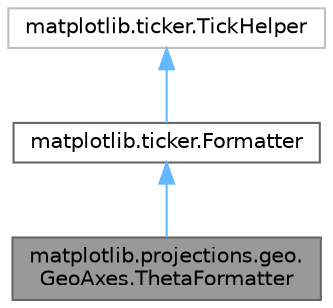 digraph "matplotlib.projections.geo.GeoAxes.ThetaFormatter"
{
 // LATEX_PDF_SIZE
  bgcolor="transparent";
  edge [fontname=Helvetica,fontsize=10,labelfontname=Helvetica,labelfontsize=10];
  node [fontname=Helvetica,fontsize=10,shape=box,height=0.2,width=0.4];
  Node1 [id="Node000001",label="matplotlib.projections.geo.\lGeoAxes.ThetaFormatter",height=0.2,width=0.4,color="gray40", fillcolor="grey60", style="filled", fontcolor="black",tooltip=" "];
  Node2 -> Node1 [id="edge1_Node000001_Node000002",dir="back",color="steelblue1",style="solid",tooltip=" "];
  Node2 [id="Node000002",label="matplotlib.ticker.Formatter",height=0.2,width=0.4,color="gray40", fillcolor="white", style="filled",URL="$d1/d34/classmatplotlib_1_1ticker_1_1Formatter.html",tooltip=" "];
  Node3 -> Node2 [id="edge2_Node000002_Node000003",dir="back",color="steelblue1",style="solid",tooltip=" "];
  Node3 [id="Node000003",label="matplotlib.ticker.TickHelper",height=0.2,width=0.4,color="grey75", fillcolor="white", style="filled",URL="$d3/d57/classmatplotlib_1_1ticker_1_1TickHelper.html",tooltip=" "];
}
